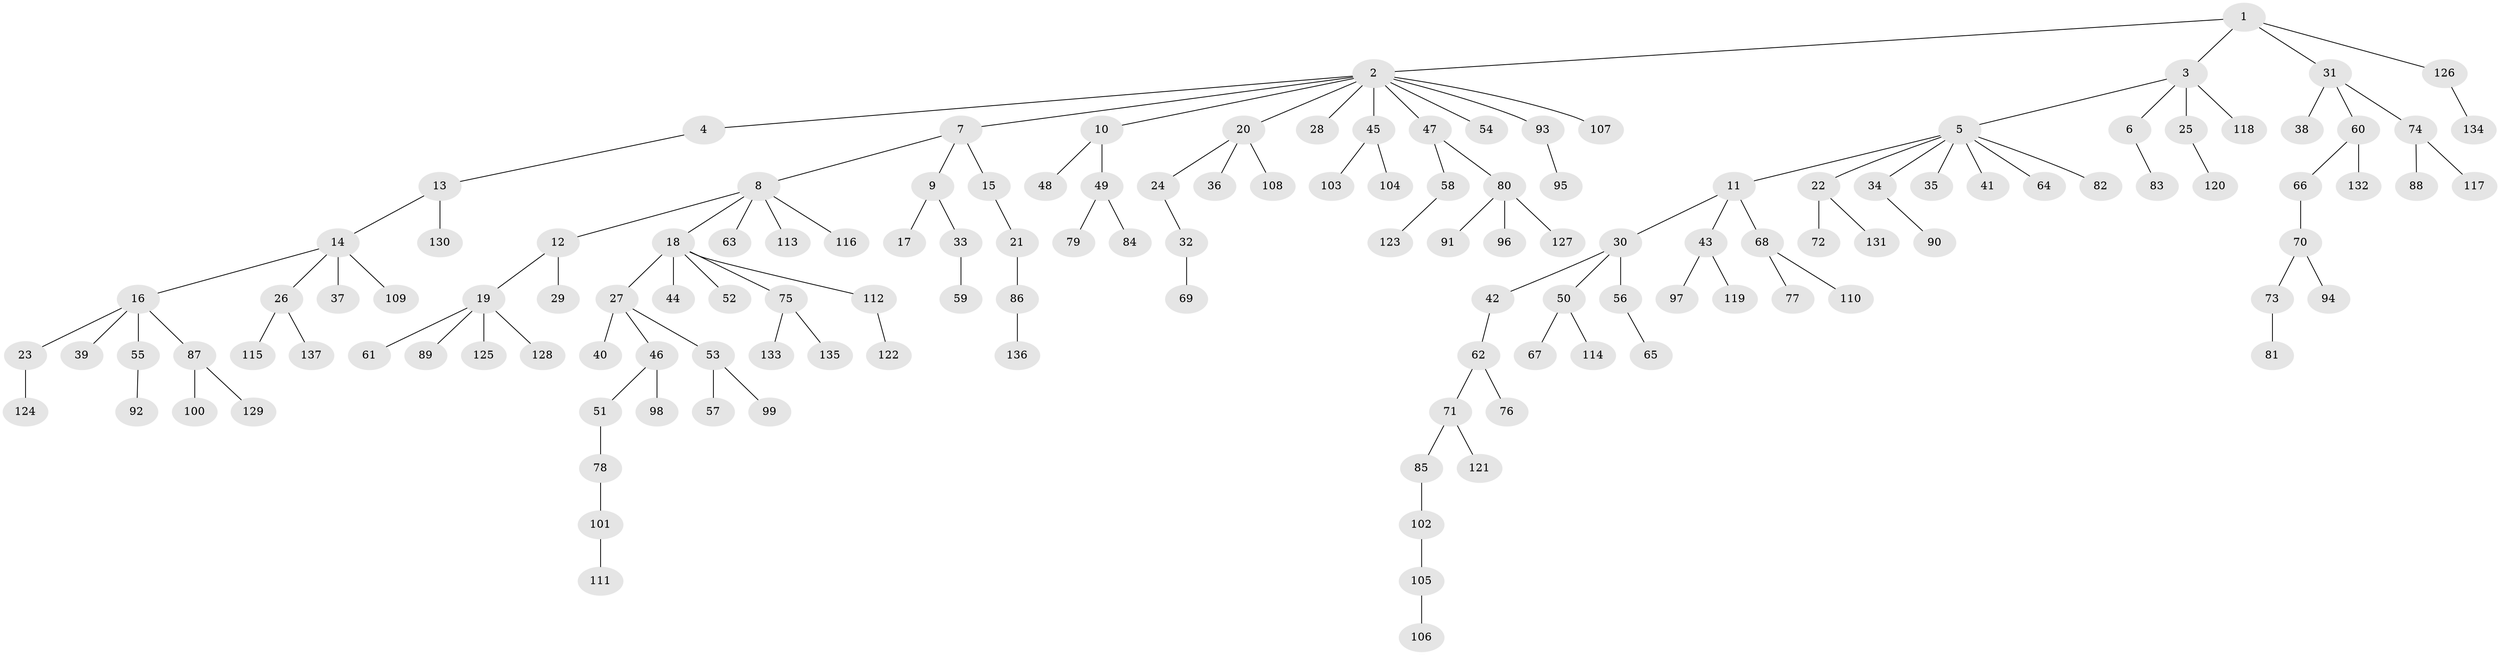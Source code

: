 // Generated by graph-tools (version 1.1) at 2025/15/03/09/25 04:15:25]
// undirected, 137 vertices, 136 edges
graph export_dot {
graph [start="1"]
  node [color=gray90,style=filled];
  1;
  2;
  3;
  4;
  5;
  6;
  7;
  8;
  9;
  10;
  11;
  12;
  13;
  14;
  15;
  16;
  17;
  18;
  19;
  20;
  21;
  22;
  23;
  24;
  25;
  26;
  27;
  28;
  29;
  30;
  31;
  32;
  33;
  34;
  35;
  36;
  37;
  38;
  39;
  40;
  41;
  42;
  43;
  44;
  45;
  46;
  47;
  48;
  49;
  50;
  51;
  52;
  53;
  54;
  55;
  56;
  57;
  58;
  59;
  60;
  61;
  62;
  63;
  64;
  65;
  66;
  67;
  68;
  69;
  70;
  71;
  72;
  73;
  74;
  75;
  76;
  77;
  78;
  79;
  80;
  81;
  82;
  83;
  84;
  85;
  86;
  87;
  88;
  89;
  90;
  91;
  92;
  93;
  94;
  95;
  96;
  97;
  98;
  99;
  100;
  101;
  102;
  103;
  104;
  105;
  106;
  107;
  108;
  109;
  110;
  111;
  112;
  113;
  114;
  115;
  116;
  117;
  118;
  119;
  120;
  121;
  122;
  123;
  124;
  125;
  126;
  127;
  128;
  129;
  130;
  131;
  132;
  133;
  134;
  135;
  136;
  137;
  1 -- 2;
  1 -- 3;
  1 -- 31;
  1 -- 126;
  2 -- 4;
  2 -- 7;
  2 -- 10;
  2 -- 20;
  2 -- 28;
  2 -- 45;
  2 -- 47;
  2 -- 54;
  2 -- 93;
  2 -- 107;
  3 -- 5;
  3 -- 6;
  3 -- 25;
  3 -- 118;
  4 -- 13;
  5 -- 11;
  5 -- 22;
  5 -- 34;
  5 -- 35;
  5 -- 41;
  5 -- 64;
  5 -- 82;
  6 -- 83;
  7 -- 8;
  7 -- 9;
  7 -- 15;
  8 -- 12;
  8 -- 18;
  8 -- 63;
  8 -- 113;
  8 -- 116;
  9 -- 17;
  9 -- 33;
  10 -- 48;
  10 -- 49;
  11 -- 30;
  11 -- 43;
  11 -- 68;
  12 -- 19;
  12 -- 29;
  13 -- 14;
  13 -- 130;
  14 -- 16;
  14 -- 26;
  14 -- 37;
  14 -- 109;
  15 -- 21;
  16 -- 23;
  16 -- 39;
  16 -- 55;
  16 -- 87;
  18 -- 27;
  18 -- 44;
  18 -- 52;
  18 -- 75;
  18 -- 112;
  19 -- 61;
  19 -- 89;
  19 -- 125;
  19 -- 128;
  20 -- 24;
  20 -- 36;
  20 -- 108;
  21 -- 86;
  22 -- 72;
  22 -- 131;
  23 -- 124;
  24 -- 32;
  25 -- 120;
  26 -- 115;
  26 -- 137;
  27 -- 40;
  27 -- 46;
  27 -- 53;
  30 -- 42;
  30 -- 50;
  30 -- 56;
  31 -- 38;
  31 -- 60;
  31 -- 74;
  32 -- 69;
  33 -- 59;
  34 -- 90;
  42 -- 62;
  43 -- 97;
  43 -- 119;
  45 -- 103;
  45 -- 104;
  46 -- 51;
  46 -- 98;
  47 -- 58;
  47 -- 80;
  49 -- 79;
  49 -- 84;
  50 -- 67;
  50 -- 114;
  51 -- 78;
  53 -- 57;
  53 -- 99;
  55 -- 92;
  56 -- 65;
  58 -- 123;
  60 -- 66;
  60 -- 132;
  62 -- 71;
  62 -- 76;
  66 -- 70;
  68 -- 77;
  68 -- 110;
  70 -- 73;
  70 -- 94;
  71 -- 85;
  71 -- 121;
  73 -- 81;
  74 -- 88;
  74 -- 117;
  75 -- 133;
  75 -- 135;
  78 -- 101;
  80 -- 91;
  80 -- 96;
  80 -- 127;
  85 -- 102;
  86 -- 136;
  87 -- 100;
  87 -- 129;
  93 -- 95;
  101 -- 111;
  102 -- 105;
  105 -- 106;
  112 -- 122;
  126 -- 134;
}
